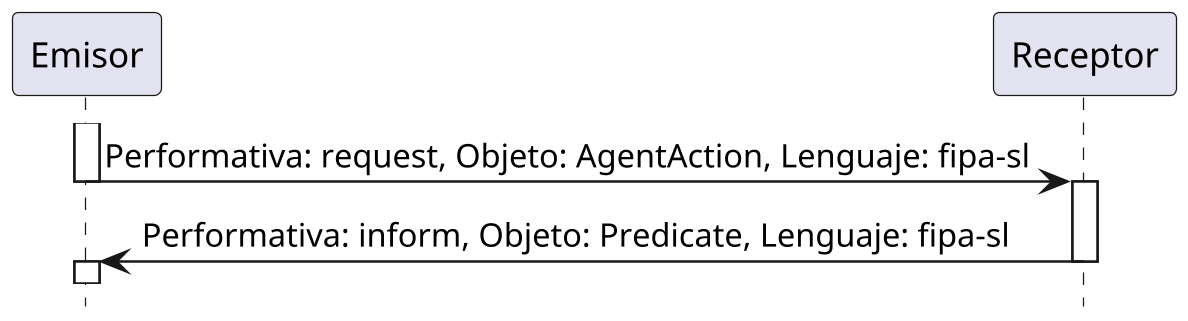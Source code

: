 @startuml

scale 2.5
hide footbox

activate Emisor
Emisor -> Receptor: Performativa: request, Objeto: AgentAction, Lenguaje: fipa-sl
deactivate Emisor
activate Receptor

Receptor -> Emisor:  Performativa: inform, Objeto: Predicate, Lenguaje: fipa-sl
deactivate Receptor
activate Emisor
deactivate Emisor

@enduml
